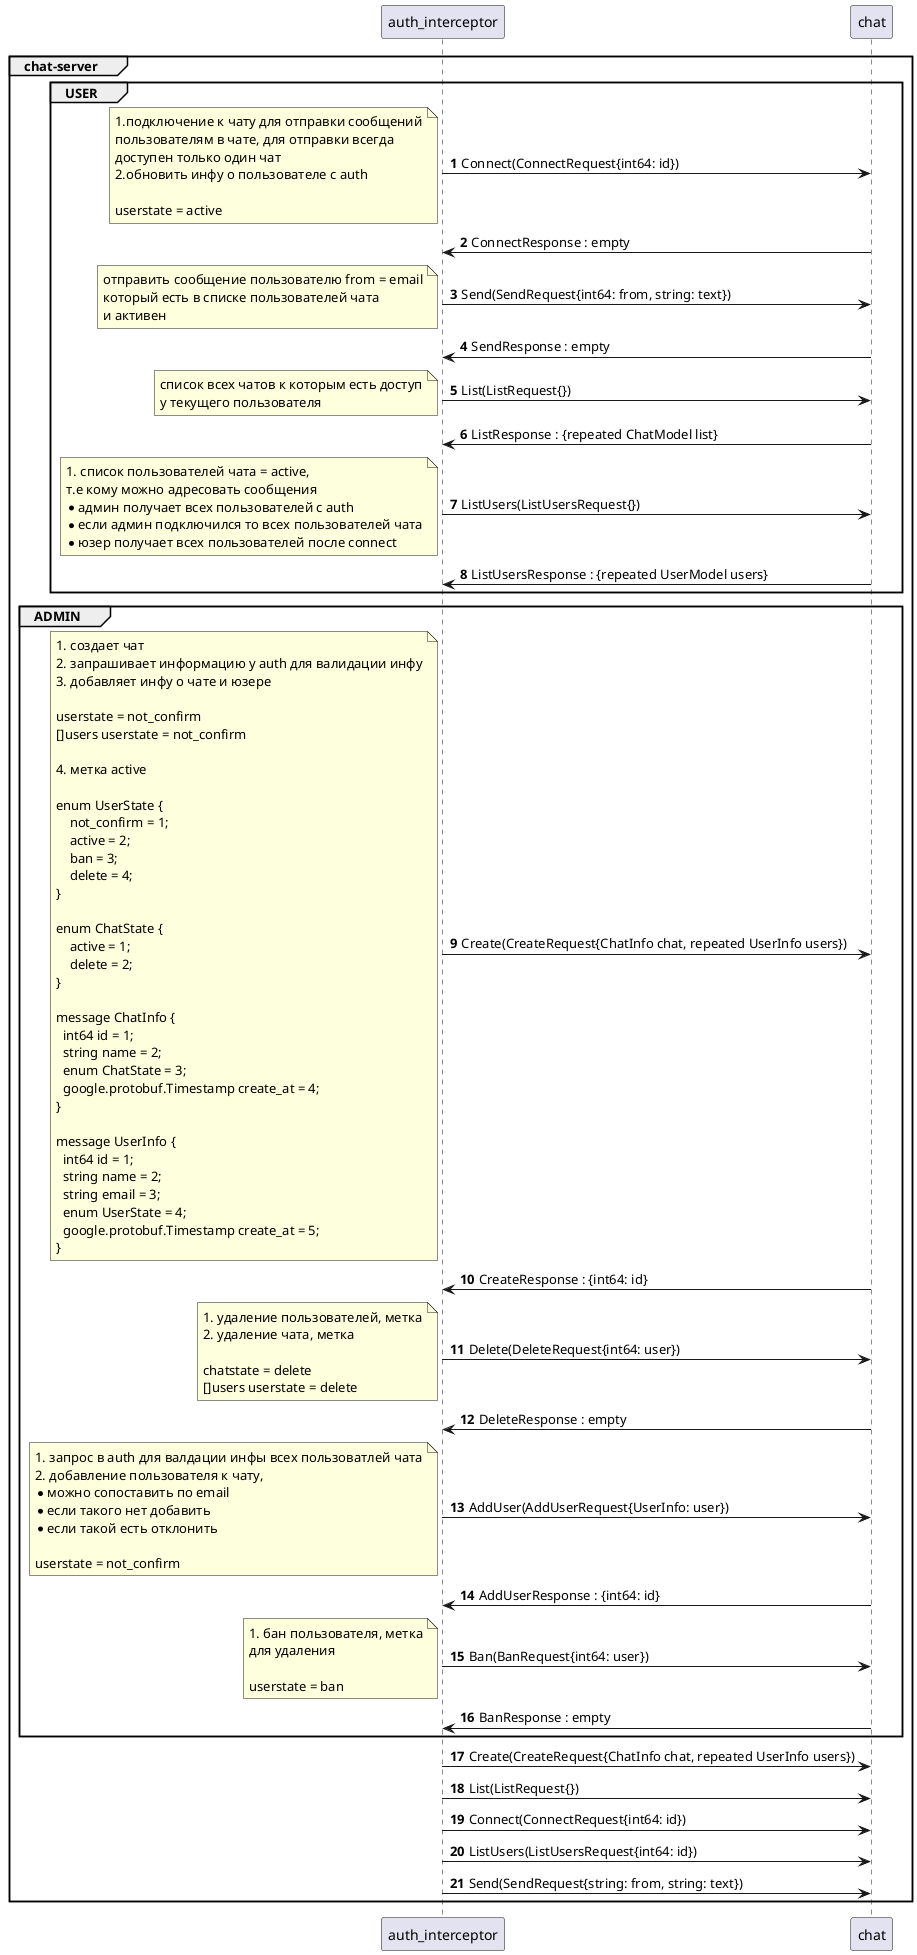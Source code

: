 @startuml
'https://plantuml.com/sequence-diagram

autonumber

group chat-server


group USER
auth_interceptor -> chat: Connect(ConnectRequest{int64: id})
note left
1.подключение к чату для отправки сообщений
пользователям в чате, для отправки всегда
доступен только один чат
2.обновить инфу о пользователе с auth

userstate = active
end note
auth_interceptor <- chat: ConnectResponse : empty
auth_interceptor -> chat: Send(SendRequest{int64: from, string: text})
note left
отправить сообщение пользователю from = email
который есть в списке пользователей чата
и активен
end note
auth_interceptor <- chat: SendResponse : empty
auth_interceptor -> chat: List(ListRequest{})
note left
список всех чатов к которым есть доступ
у текущего пользователя
end note
auth_interceptor <- chat: ListResponse : {repeated ChatModel list}
auth_interceptor -> chat: ListUsers(ListUsersRequest{})
note left
1. список пользователей чата = active,
т.е кому можно адресовать сообщения
*админ получает всех пользователей с auth
*если админ подключился то всех пользователей чата
*юзер получает всех пользователей после connect
end note
auth_interceptor <- chat: ListUsersResponse : {repeated UserModel users}
end

group ADMIN
auth_interceptor -> chat: Create(CreateRequest{ChatInfo chat, repeated UserInfo users})
note left
1. создает чат
2. запрашивает информацию у auth для валидации инфу
3. добавляет инфу о чате и юзере

userstate = not_confirm
[]users userstate = not_confirm

4. метка active

enum UserState {
    not_confirm = 1;
    active = 2;
    ban = 3;
    delete = 4;
}

enum ChatState {
    active = 1;
    delete = 2;
}

message ChatInfo {
  int64 id = 1;
  string name = 2;
  enum ChatState = 3;
  google.protobuf.Timestamp create_at = 4;
}

message UserInfo {
  int64 id = 1;
  string name = 2;
  string email = 3;
  enum UserState = 4;
  google.protobuf.Timestamp create_at = 5;
}
end note
auth_interceptor <- chat: CreateResponse : {int64: id}
auth_interceptor -> chat: Delete(DeleteRequest{int64: user})
note left
1. удаление пользователей, метка
2. удаление чата, метка

chatstate = delete
[]users userstate = delete
end note
auth_interceptor <- chat: DeleteResponse : empty

auth_interceptor -> chat: AddUser(AddUserRequest{UserInfo: user})
note left
1. запрос в auth для валдации инфы всех пользоватлей чата
2. добавление пользователя к чату,
*можно сопоставить по email
*если такого нет добавить
*если такой есть отклонить

userstate = not_confirm
end note
auth_interceptor <- chat: AddUserResponse : {int64: id}
auth_interceptor -> chat: Ban(BanRequest{int64: user})
note left
1. бан пользователя, метка
для удаления

userstate = ban
end note
auth_interceptor <- chat: BanResponse : empty
end

auth_interceptor -> chat: Create(CreateRequest{ChatInfo chat, repeated UserInfo users})
auth_interceptor -> chat: List(ListRequest{})
auth_interceptor -> chat: Connect(ConnectRequest{int64: id})
auth_interceptor -> chat: ListUsers(ListUsersRequest{int64: id})
auth_interceptor -> chat: Send(SendRequest{string: from, string: text})


end


@enduml
